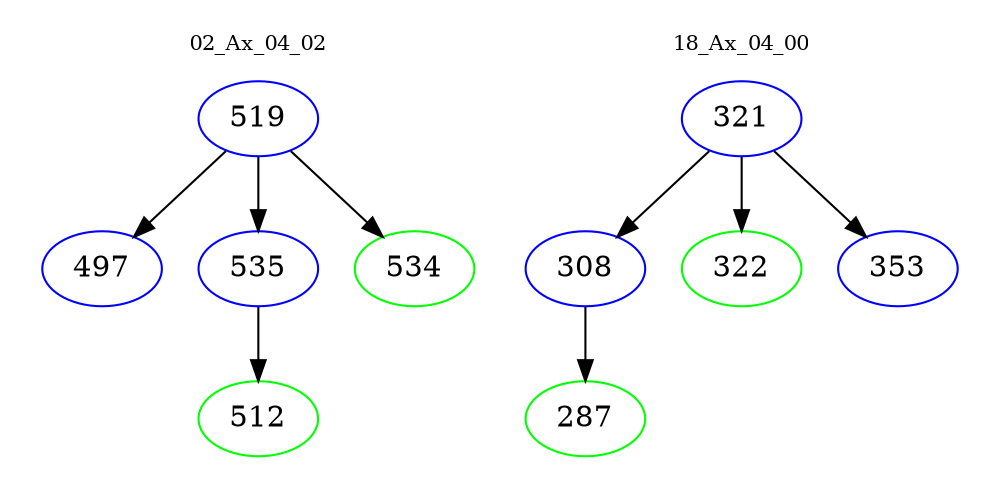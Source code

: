 digraph{
subgraph cluster_0 {
color = white
label = "02_Ax_04_02";
fontsize=10;
T0_519 [label="519", color="blue"]
T0_519 -> T0_497 [color="black"]
T0_497 [label="497", color="blue"]
T0_519 -> T0_535 [color="black"]
T0_535 [label="535", color="blue"]
T0_535 -> T0_512 [color="black"]
T0_512 [label="512", color="green"]
T0_519 -> T0_534 [color="black"]
T0_534 [label="534", color="green"]
}
subgraph cluster_1 {
color = white
label = "18_Ax_04_00";
fontsize=10;
T1_321 [label="321", color="blue"]
T1_321 -> T1_308 [color="black"]
T1_308 [label="308", color="blue"]
T1_308 -> T1_287 [color="black"]
T1_287 [label="287", color="green"]
T1_321 -> T1_322 [color="black"]
T1_322 [label="322", color="green"]
T1_321 -> T1_353 [color="black"]
T1_353 [label="353", color="blue"]
}
}
